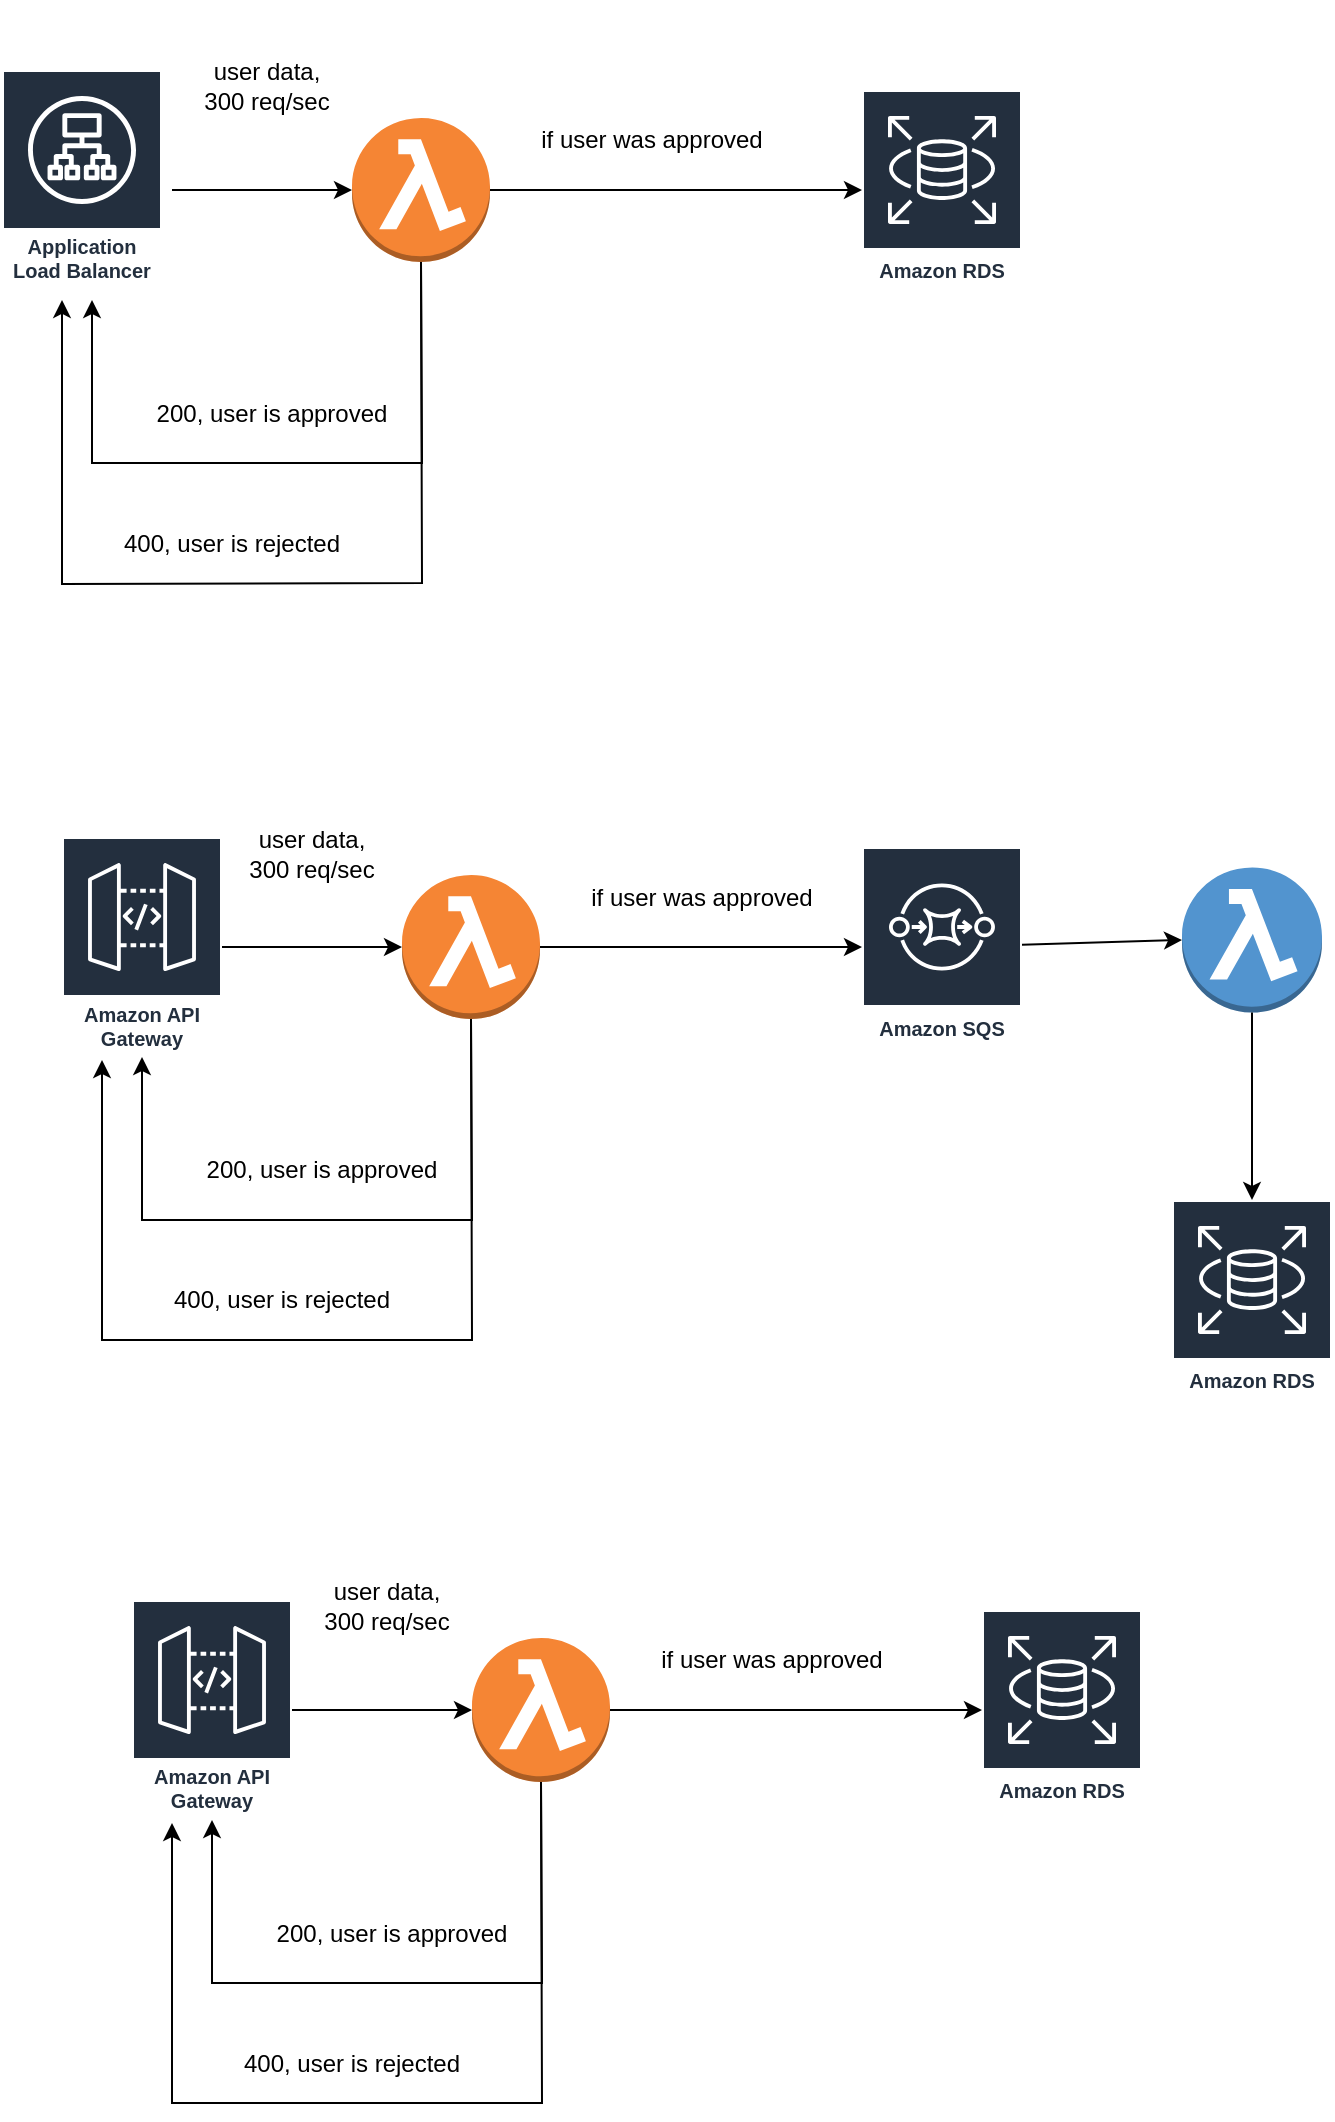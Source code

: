 <mxfile version="22.1.18" type="device">
  <diagram name="Сторінка-1" id="55k2XRGasT8QP50qZuFU">
    <mxGraphModel dx="1050" dy="566" grid="1" gridSize="10" guides="1" tooltips="1" connect="1" arrows="1" fold="1" page="1" pageScale="1" pageWidth="827" pageHeight="1169" math="0" shadow="0">
      <root>
        <mxCell id="0" />
        <mxCell id="1" parent="0" />
        <mxCell id="0V-yE84Qqmx95O1uLMb0-4" value="Amazon API Gateway" style="sketch=0;outlineConnect=0;fontColor=#232F3E;gradientColor=none;strokeColor=#ffffff;fillColor=#232F3E;dashed=0;verticalLabelPosition=middle;verticalAlign=bottom;align=center;html=1;whiteSpace=wrap;fontSize=10;fontStyle=1;spacing=3;shape=mxgraph.aws4.productIcon;prIcon=mxgraph.aws4.api_gateway;" parent="1" vertex="1">
          <mxGeometry x="80" y="528.5" width="80" height="110" as="geometry" />
        </mxCell>
        <mxCell id="0V-yE84Qqmx95O1uLMb0-5" value="" style="outlineConnect=0;dashed=0;verticalLabelPosition=bottom;verticalAlign=top;align=center;html=1;shape=mxgraph.aws3.lambda_function;fillColor=#F58534;gradientColor=none;" parent="1" vertex="1">
          <mxGeometry x="250" y="547.5" width="69" height="72" as="geometry" />
        </mxCell>
        <mxCell id="0V-yE84Qqmx95O1uLMb0-8" value="Amazon SQS" style="sketch=0;outlineConnect=0;fontColor=#232F3E;gradientColor=none;strokeColor=#ffffff;fillColor=#232F3E;dashed=0;verticalLabelPosition=middle;verticalAlign=bottom;align=center;html=1;whiteSpace=wrap;fontSize=10;fontStyle=1;spacing=3;shape=mxgraph.aws4.productIcon;prIcon=mxgraph.aws4.sqs;" parent="1" vertex="1">
          <mxGeometry x="480" y="533.5" width="80" height="100" as="geometry" />
        </mxCell>
        <mxCell id="0V-yE84Qqmx95O1uLMb0-10" value="" style="endArrow=classic;html=1;rounded=0;" parent="1" source="0V-yE84Qqmx95O1uLMb0-5" target="0V-yE84Qqmx95O1uLMb0-8" edge="1">
          <mxGeometry width="50" height="50" relative="1" as="geometry">
            <mxPoint x="330" y="570" as="sourcePoint" />
            <mxPoint x="400" y="565.5" as="targetPoint" />
          </mxGeometry>
        </mxCell>
        <mxCell id="0V-yE84Qqmx95O1uLMb0-11" value="" style="endArrow=classic;html=1;rounded=0;entryX=0;entryY=0.5;entryDx=0;entryDy=0;entryPerimeter=0;" parent="1" source="0V-yE84Qqmx95O1uLMb0-8" target="0V-yE84Qqmx95O1uLMb0-12" edge="1">
          <mxGeometry width="50" height="50" relative="1" as="geometry">
            <mxPoint x="500" y="565.5" as="sourcePoint" />
            <mxPoint x="570" y="565.5" as="targetPoint" />
          </mxGeometry>
        </mxCell>
        <mxCell id="0V-yE84Qqmx95O1uLMb0-12" value="" style="outlineConnect=0;dashed=0;verticalLabelPosition=bottom;verticalAlign=top;align=center;html=1;shape=mxgraph.aws3.lambda_function;fillColor=#5294CF;gradientColor=none;" parent="1" vertex="1">
          <mxGeometry x="640" y="543.75" width="70" height="72.5" as="geometry" />
        </mxCell>
        <mxCell id="0V-yE84Qqmx95O1uLMb0-13" value="Amazon RDS" style="sketch=0;outlineConnect=0;fontColor=#232F3E;gradientColor=none;strokeColor=#ffffff;fillColor=#232F3E;dashed=0;verticalLabelPosition=middle;verticalAlign=bottom;align=center;html=1;whiteSpace=wrap;fontSize=10;fontStyle=1;spacing=3;shape=mxgraph.aws4.productIcon;prIcon=mxgraph.aws4.rds;" parent="1" vertex="1">
          <mxGeometry x="635" y="710" width="80" height="100" as="geometry" />
        </mxCell>
        <mxCell id="0V-yE84Qqmx95O1uLMb0-14" value="" style="endArrow=classic;html=1;rounded=0;exitX=0.5;exitY=1;exitDx=0;exitDy=0;exitPerimeter=0;" parent="1" source="0V-yE84Qqmx95O1uLMb0-12" target="0V-yE84Qqmx95O1uLMb0-13" edge="1">
          <mxGeometry width="50" height="50" relative="1" as="geometry">
            <mxPoint x="350" y="710" as="sourcePoint" />
            <mxPoint x="400" y="660" as="targetPoint" />
          </mxGeometry>
        </mxCell>
        <mxCell id="0V-yE84Qqmx95O1uLMb0-15" value="" style="endArrow=classic;html=1;rounded=0;entryX=0;entryY=0.5;entryDx=0;entryDy=0;entryPerimeter=0;" parent="1" source="0V-yE84Qqmx95O1uLMb0-4" target="0V-yE84Qqmx95O1uLMb0-5" edge="1">
          <mxGeometry width="50" height="50" relative="1" as="geometry">
            <mxPoint x="170" y="584" as="sourcePoint" />
            <mxPoint x="400" y="660" as="targetPoint" />
          </mxGeometry>
        </mxCell>
        <mxCell id="0V-yE84Qqmx95O1uLMb0-16" value="" style="endArrow=classic;html=1;rounded=0;exitX=0.5;exitY=1;exitDx=0;exitDy=0;exitPerimeter=0;" parent="1" source="0V-yE84Qqmx95O1uLMb0-5" target="0V-yE84Qqmx95O1uLMb0-4" edge="1">
          <mxGeometry width="50" height="50" relative="1" as="geometry">
            <mxPoint x="350" y="710" as="sourcePoint" />
            <mxPoint x="400" y="660" as="targetPoint" />
            <Array as="points">
              <mxPoint x="285" y="720" />
              <mxPoint x="120" y="720" />
            </Array>
          </mxGeometry>
        </mxCell>
        <mxCell id="0V-yE84Qqmx95O1uLMb0-17" value="200, user is approved" style="text;html=1;strokeColor=none;fillColor=none;align=center;verticalAlign=middle;whiteSpace=wrap;rounded=0;" parent="1" vertex="1">
          <mxGeometry x="140" y="680" width="140" height="30" as="geometry" />
        </mxCell>
        <mxCell id="0V-yE84Qqmx95O1uLMb0-18" value="" style="endArrow=classic;html=1;rounded=0;exitX=0.5;exitY=1;exitDx=0;exitDy=0;exitPerimeter=0;" parent="1" source="0V-yE84Qqmx95O1uLMb0-5" edge="1">
          <mxGeometry width="50" height="50" relative="1" as="geometry">
            <mxPoint x="350" y="710" as="sourcePoint" />
            <mxPoint x="100" y="640" as="targetPoint" />
            <Array as="points">
              <mxPoint x="285" y="780" />
              <mxPoint x="100" y="780" />
            </Array>
          </mxGeometry>
        </mxCell>
        <mxCell id="0V-yE84Qqmx95O1uLMb0-19" value="400, user is rejected" style="text;html=1;strokeColor=none;fillColor=none;align=center;verticalAlign=middle;whiteSpace=wrap;rounded=0;" parent="1" vertex="1">
          <mxGeometry x="120" y="745" width="140" height="30" as="geometry" />
        </mxCell>
        <mxCell id="0V-yE84Qqmx95O1uLMb0-20" value="if user was approved" style="text;html=1;strokeColor=none;fillColor=none;align=center;verticalAlign=middle;whiteSpace=wrap;rounded=0;" parent="1" vertex="1">
          <mxGeometry x="340" y="543.75" width="120" height="30" as="geometry" />
        </mxCell>
        <mxCell id="0V-yE84Qqmx95O1uLMb0-21" value="&lt;div&gt;user data,&lt;/div&gt;&lt;div&gt;300 req/sec&lt;/div&gt;" style="text;html=1;strokeColor=none;fillColor=none;align=center;verticalAlign=middle;whiteSpace=wrap;rounded=0;" parent="1" vertex="1">
          <mxGeometry x="170" y="500" width="70" height="73.75" as="geometry" />
        </mxCell>
        <mxCell id="9sf2xc-muQySKSH4w5-5-1" value="Amazon API Gateway" style="sketch=0;outlineConnect=0;fontColor=#232F3E;gradientColor=none;strokeColor=#ffffff;fillColor=#232F3E;dashed=0;verticalLabelPosition=middle;verticalAlign=bottom;align=center;html=1;whiteSpace=wrap;fontSize=10;fontStyle=1;spacing=3;shape=mxgraph.aws4.productIcon;prIcon=mxgraph.aws4.api_gateway;" vertex="1" parent="1">
          <mxGeometry x="115" y="910" width="80" height="110" as="geometry" />
        </mxCell>
        <mxCell id="9sf2xc-muQySKSH4w5-5-2" value="" style="outlineConnect=0;dashed=0;verticalLabelPosition=bottom;verticalAlign=top;align=center;html=1;shape=mxgraph.aws3.lambda_function;fillColor=#F58534;gradientColor=none;" vertex="1" parent="1">
          <mxGeometry x="285" y="929" width="69" height="72" as="geometry" />
        </mxCell>
        <mxCell id="9sf2xc-muQySKSH4w5-5-3" value="" style="endArrow=classic;html=1;rounded=0;" edge="1" parent="1" source="9sf2xc-muQySKSH4w5-5-2" target="9sf2xc-muQySKSH4w5-5-4">
          <mxGeometry width="50" height="50" relative="1" as="geometry">
            <mxPoint x="365" y="951.5" as="sourcePoint" />
            <mxPoint x="515" y="965" as="targetPoint" />
          </mxGeometry>
        </mxCell>
        <mxCell id="9sf2xc-muQySKSH4w5-5-4" value="Amazon RDS" style="sketch=0;outlineConnect=0;fontColor=#232F3E;gradientColor=none;strokeColor=#ffffff;fillColor=#232F3E;dashed=0;verticalLabelPosition=middle;verticalAlign=bottom;align=center;html=1;whiteSpace=wrap;fontSize=10;fontStyle=1;spacing=3;shape=mxgraph.aws4.productIcon;prIcon=mxgraph.aws4.rds;" vertex="1" parent="1">
          <mxGeometry x="540" y="915" width="80" height="100" as="geometry" />
        </mxCell>
        <mxCell id="9sf2xc-muQySKSH4w5-5-5" value="" style="endArrow=classic;html=1;rounded=0;entryX=0;entryY=0.5;entryDx=0;entryDy=0;entryPerimeter=0;" edge="1" parent="1" source="9sf2xc-muQySKSH4w5-5-1" target="9sf2xc-muQySKSH4w5-5-2">
          <mxGeometry width="50" height="50" relative="1" as="geometry">
            <mxPoint x="205" y="965.5" as="sourcePoint" />
            <mxPoint x="435" y="1041.5" as="targetPoint" />
          </mxGeometry>
        </mxCell>
        <mxCell id="9sf2xc-muQySKSH4w5-5-6" value="" style="endArrow=classic;html=1;rounded=0;exitX=0.5;exitY=1;exitDx=0;exitDy=0;exitPerimeter=0;" edge="1" parent="1" source="9sf2xc-muQySKSH4w5-5-2" target="9sf2xc-muQySKSH4w5-5-1">
          <mxGeometry width="50" height="50" relative="1" as="geometry">
            <mxPoint x="385" y="1091.5" as="sourcePoint" />
            <mxPoint x="435" y="1041.5" as="targetPoint" />
            <Array as="points">
              <mxPoint x="320" y="1101.5" />
              <mxPoint x="155" y="1101.5" />
            </Array>
          </mxGeometry>
        </mxCell>
        <mxCell id="9sf2xc-muQySKSH4w5-5-7" value="200, user is approved" style="text;html=1;strokeColor=none;fillColor=none;align=center;verticalAlign=middle;whiteSpace=wrap;rounded=0;" vertex="1" parent="1">
          <mxGeometry x="175" y="1061.5" width="140" height="30" as="geometry" />
        </mxCell>
        <mxCell id="9sf2xc-muQySKSH4w5-5-8" value="" style="endArrow=classic;html=1;rounded=0;exitX=0.5;exitY=1;exitDx=0;exitDy=0;exitPerimeter=0;" edge="1" parent="1" source="9sf2xc-muQySKSH4w5-5-2">
          <mxGeometry width="50" height="50" relative="1" as="geometry">
            <mxPoint x="385" y="1091.5" as="sourcePoint" />
            <mxPoint x="135" y="1021.5" as="targetPoint" />
            <Array as="points">
              <mxPoint x="320" y="1161.5" />
              <mxPoint x="135" y="1161.5" />
            </Array>
          </mxGeometry>
        </mxCell>
        <mxCell id="9sf2xc-muQySKSH4w5-5-9" value="400, user is rejected" style="text;html=1;strokeColor=none;fillColor=none;align=center;verticalAlign=middle;whiteSpace=wrap;rounded=0;" vertex="1" parent="1">
          <mxGeometry x="155" y="1126.5" width="140" height="30" as="geometry" />
        </mxCell>
        <mxCell id="9sf2xc-muQySKSH4w5-5-10" value="if user was approved" style="text;html=1;strokeColor=none;fillColor=none;align=center;verticalAlign=middle;whiteSpace=wrap;rounded=0;" vertex="1" parent="1">
          <mxGeometry x="375" y="925.25" width="120" height="30" as="geometry" />
        </mxCell>
        <mxCell id="9sf2xc-muQySKSH4w5-5-11" value="&lt;div&gt;user data,&lt;/div&gt;&lt;div&gt;300 req/sec&lt;br&gt;&lt;/div&gt;" style="text;html=1;strokeColor=none;fillColor=none;align=center;verticalAlign=middle;whiteSpace=wrap;rounded=0;" vertex="1" parent="1">
          <mxGeometry x="210" y="870" width="65" height="85.25" as="geometry" />
        </mxCell>
        <mxCell id="9sf2xc-muQySKSH4w5-5-13" value="" style="outlineConnect=0;dashed=0;verticalLabelPosition=bottom;verticalAlign=top;align=center;html=1;shape=mxgraph.aws3.lambda_function;fillColor=#F58534;gradientColor=none;" vertex="1" parent="1">
          <mxGeometry x="225" y="169" width="69" height="72" as="geometry" />
        </mxCell>
        <mxCell id="9sf2xc-muQySKSH4w5-5-14" value="" style="endArrow=classic;html=1;rounded=0;" edge="1" parent="1" source="9sf2xc-muQySKSH4w5-5-13" target="9sf2xc-muQySKSH4w5-5-15">
          <mxGeometry width="50" height="50" relative="1" as="geometry">
            <mxPoint x="305" y="191.5" as="sourcePoint" />
            <mxPoint x="455" y="205" as="targetPoint" />
          </mxGeometry>
        </mxCell>
        <mxCell id="9sf2xc-muQySKSH4w5-5-15" value="Amazon RDS" style="sketch=0;outlineConnect=0;fontColor=#232F3E;gradientColor=none;strokeColor=#ffffff;fillColor=#232F3E;dashed=0;verticalLabelPosition=middle;verticalAlign=bottom;align=center;html=1;whiteSpace=wrap;fontSize=10;fontStyle=1;spacing=3;shape=mxgraph.aws4.productIcon;prIcon=mxgraph.aws4.rds;" vertex="1" parent="1">
          <mxGeometry x="480" y="155" width="80" height="100" as="geometry" />
        </mxCell>
        <mxCell id="9sf2xc-muQySKSH4w5-5-16" value="" style="endArrow=classic;html=1;rounded=0;entryX=0;entryY=0.5;entryDx=0;entryDy=0;entryPerimeter=0;" edge="1" parent="1" target="9sf2xc-muQySKSH4w5-5-13">
          <mxGeometry width="50" height="50" relative="1" as="geometry">
            <mxPoint x="135" y="205" as="sourcePoint" />
            <mxPoint x="375" y="281.5" as="targetPoint" />
          </mxGeometry>
        </mxCell>
        <mxCell id="9sf2xc-muQySKSH4w5-5-17" value="" style="endArrow=classic;html=1;rounded=0;exitX=0.5;exitY=1;exitDx=0;exitDy=0;exitPerimeter=0;" edge="1" parent="1" source="9sf2xc-muQySKSH4w5-5-13">
          <mxGeometry width="50" height="50" relative="1" as="geometry">
            <mxPoint x="325" y="331.5" as="sourcePoint" />
            <mxPoint x="95" y="260" as="targetPoint" />
            <Array as="points">
              <mxPoint x="260" y="341.5" />
              <mxPoint x="95" y="341.5" />
            </Array>
          </mxGeometry>
        </mxCell>
        <mxCell id="9sf2xc-muQySKSH4w5-5-18" value="200, user is approved" style="text;html=1;strokeColor=none;fillColor=none;align=center;verticalAlign=middle;whiteSpace=wrap;rounded=0;" vertex="1" parent="1">
          <mxGeometry x="115" y="301.5" width="140" height="30" as="geometry" />
        </mxCell>
        <mxCell id="9sf2xc-muQySKSH4w5-5-19" value="" style="endArrow=classic;html=1;rounded=0;exitX=0.5;exitY=1;exitDx=0;exitDy=0;exitPerimeter=0;entryX=0.375;entryY=1.045;entryDx=0;entryDy=0;entryPerimeter=0;" edge="1" parent="1" source="9sf2xc-muQySKSH4w5-5-13" target="9sf2xc-muQySKSH4w5-5-23">
          <mxGeometry width="50" height="50" relative="1" as="geometry">
            <mxPoint x="325" y="331.5" as="sourcePoint" />
            <mxPoint x="80" y="270" as="targetPoint" />
            <Array as="points">
              <mxPoint x="260" y="401.5" />
              <mxPoint x="80" y="402" />
            </Array>
          </mxGeometry>
        </mxCell>
        <mxCell id="9sf2xc-muQySKSH4w5-5-20" value="400, user is rejected" style="text;html=1;strokeColor=none;fillColor=none;align=center;verticalAlign=middle;whiteSpace=wrap;rounded=0;" vertex="1" parent="1">
          <mxGeometry x="95" y="366.5" width="140" height="30" as="geometry" />
        </mxCell>
        <mxCell id="9sf2xc-muQySKSH4w5-5-21" value="if user was approved" style="text;html=1;strokeColor=none;fillColor=none;align=center;verticalAlign=middle;whiteSpace=wrap;rounded=0;" vertex="1" parent="1">
          <mxGeometry x="315" y="165.25" width="120" height="30" as="geometry" />
        </mxCell>
        <mxCell id="9sf2xc-muQySKSH4w5-5-22" value="&lt;div&gt;user data,&lt;/div&gt;&lt;div&gt;300 req/sec&lt;br&gt;&lt;/div&gt;" style="text;html=1;strokeColor=none;fillColor=none;align=center;verticalAlign=middle;whiteSpace=wrap;rounded=0;" vertex="1" parent="1">
          <mxGeometry x="150" y="110" width="65" height="85.25" as="geometry" />
        </mxCell>
        <mxCell id="9sf2xc-muQySKSH4w5-5-23" value="Application Load Balancer" style="sketch=0;outlineConnect=0;fontColor=#232F3E;gradientColor=none;strokeColor=#ffffff;fillColor=#232F3E;dashed=0;verticalLabelPosition=middle;verticalAlign=bottom;align=center;html=1;whiteSpace=wrap;fontSize=10;fontStyle=1;spacing=3;shape=mxgraph.aws4.productIcon;prIcon=mxgraph.aws4.application_load_balancer;" vertex="1" parent="1">
          <mxGeometry x="50" y="145" width="80" height="110" as="geometry" />
        </mxCell>
      </root>
    </mxGraphModel>
  </diagram>
</mxfile>
